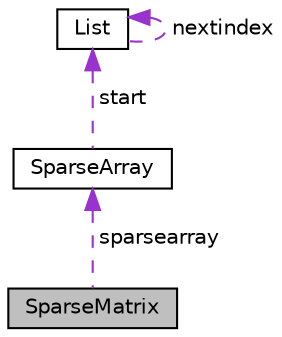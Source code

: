digraph "SparseMatrix"
{
  edge [fontname="Helvetica",fontsize="10",labelfontname="Helvetica",labelfontsize="10"];
  node [fontname="Helvetica",fontsize="10",shape=record];
  Node1 [label="SparseMatrix",height=0.2,width=0.4,color="black", fillcolor="grey75", style="filled", fontcolor="black"];
  Node2 -> Node1 [dir="back",color="darkorchid3",fontsize="10",style="dashed",label=" sparsearray" ,fontname="Helvetica"];
  Node2 [label="SparseArray",height=0.2,width=0.4,color="black", fillcolor="white", style="filled",URL="$classSparseArray.html"];
  Node3 -> Node2 [dir="back",color="darkorchid3",fontsize="10",style="dashed",label=" start" ,fontname="Helvetica"];
  Node3 [label="List",height=0.2,width=0.4,color="black", fillcolor="white", style="filled",URL="$classList.html"];
  Node3 -> Node3 [dir="back",color="darkorchid3",fontsize="10",style="dashed",label=" nextindex" ,fontname="Helvetica"];
}
